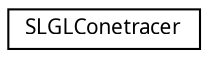 digraph "Graphical Class Hierarchy"
{
 // LATEX_PDF_SIZE
  edge [fontname="Arial.ttf",fontsize="10",labelfontname="Arial.ttf",labelfontsize="10"];
  node [fontname="Arial.ttf",fontsize="10",shape=record];
  rankdir="LR";
  Node0 [label="SLGLConetracer",height=0.2,width=0.4,color="black", fillcolor="white", style="filled",URL="$class_s_l_g_l_conetracer.html",tooltip=" "];
}
